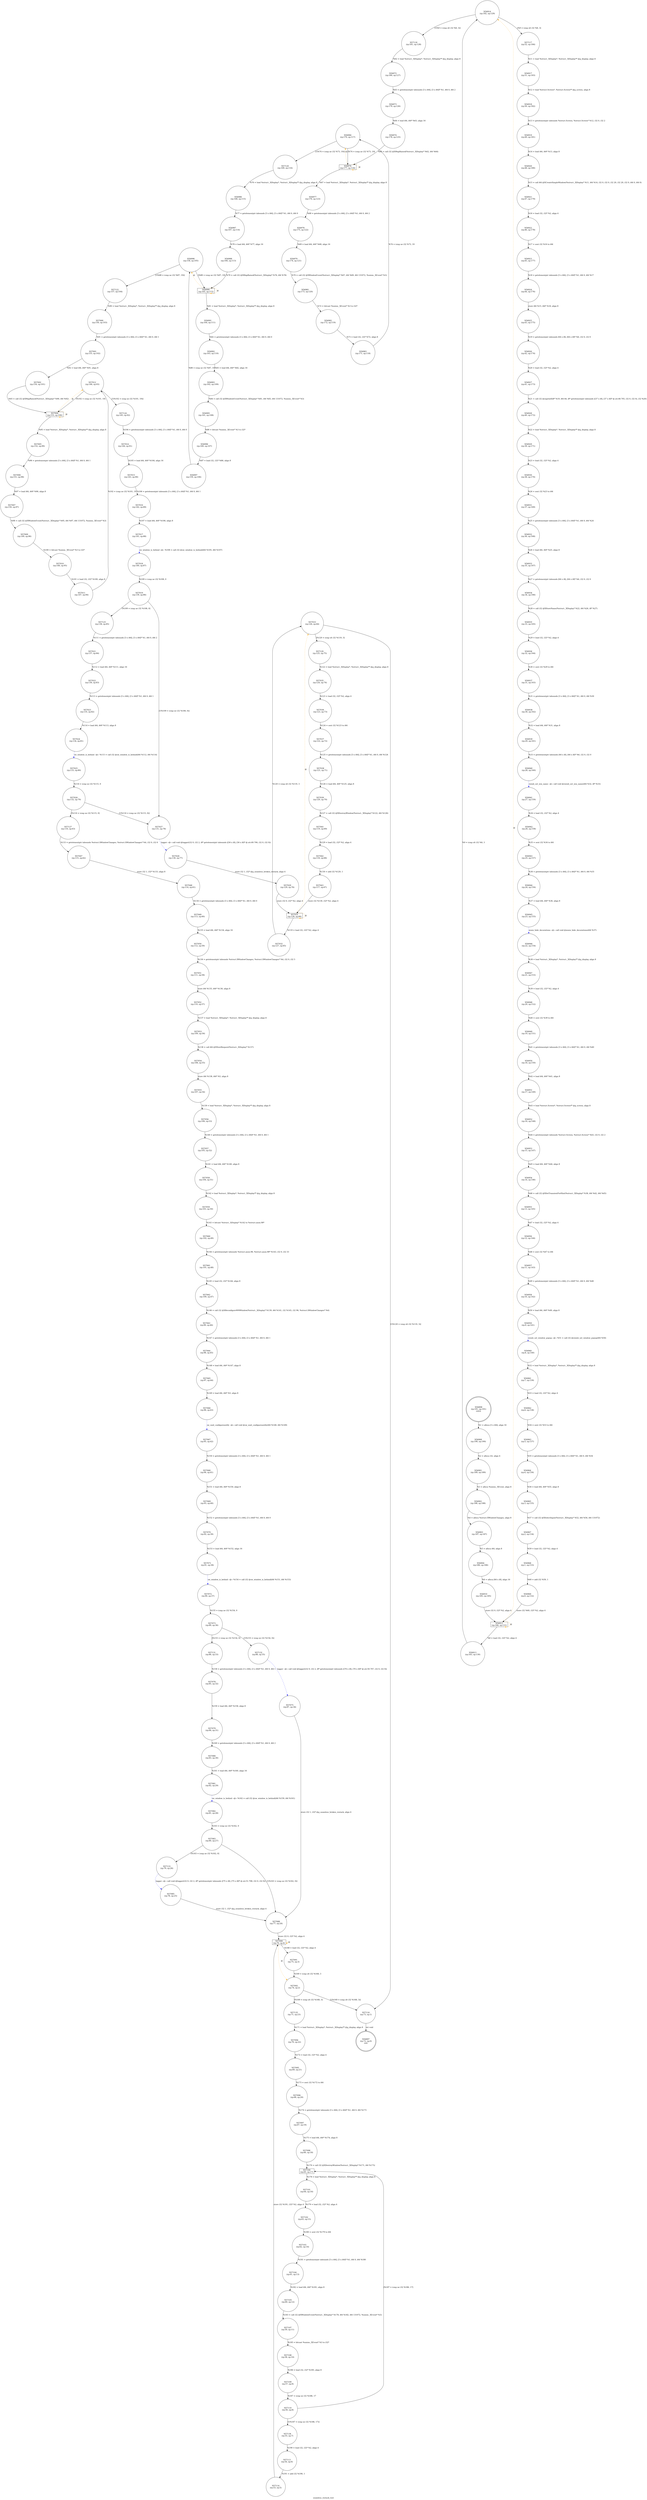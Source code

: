 digraph seamless_restack_test {
label="seamless_restack_test"
56897 [label="N56897\n(rp:72, ep:0)\nexit", shape="doublecircle"]
56898 [label="N56898\n(rp:191, ep:191)\nentry", shape="doublecircle"]
56898 -> 56900 [label="%1 = alloca [3 x i64], align 16"]
56900 [label="N56900\n(rp:190, ep:190)", shape="circle"]
56900 -> 56901 [label="%2 = alloca i32, align 4"]
56901 [label="N56901\n(rp:189, ep:189)", shape="circle"]
56901 -> 56902 [label="%3 = alloca %union._XEvent, align 8"]
56902 [label="N56902\n(rp:188, ep:188)", shape="circle"]
56902 -> 56903 [label="%4 = alloca %struct.XWindowChanges, align 8"]
56903 [label="N56903\n(rp:187, ep:187)", shape="circle"]
56903 -> 56904 [label="%5 = alloca i64, align 8"]
56904 [label="N56904\n(rp:186, ep:186)", shape="circle"]
56904 -> 56910 [label="%6 = alloca [64 x i8], align 16"]
56910 [label="N56910\n(rp:185, ep:185)", shape="circle"]
56910 -> 56912 [label="store i32 0, i32* %2, align 4"]
56912 [label="N56912\n(rp:184, ep:131)", shape="box"]
56912 -> 56913 [label="%8 = load i32, i32* %2, align 4"]
56912 -> 56912 [label="@", style="dashed", color="orange"]
56912 -> 56914 [label="@", style="dashed", color="orange"]
56913 [label="N56913\n(rp:183, ep:130)", shape="circle"]
56913 -> 56914 [label="%9 = icmp slt i32 %8, 3"]
56914 [label="N56914\n(rp:182, ep:129)", shape="circle"]
56914 -> 57117 [label="[%9 = icmp slt i32 %8, 3]"]
56914 -> 57118 [label="[!(%9 = icmp slt i32 %8, 3)]"]
56917 [label="N56917\n(rp:51, ep:183)", shape="circle"]
56917 -> 56918 [label="%12 = load %struct.Screen*, %struct.Screen** @g_screen, align 8"]
56918 [label="N56918\n(rp:50, ep:182)", shape="circle"]
56918 -> 56919 [label="%13 = getelementptr inbounds %struct.Screen, %struct.Screen* %12, i32 0, i32 2"]
56919 [label="N56919\n(rp:49, ep:181)", shape="circle"]
56919 -> 56920 [label="%14 = load i64, i64* %13, align 8"]
56920 [label="N56920\n(rp:48, ep:180)", shape="circle"]
56920 -> 56921 [label="%15 = call i64 @XCreateSimpleWindow(%struct._XDisplay* %11, i64 %14, i32 0, i32 0, i32 20, i32 20, i32 0, i64 0, i64 0)"]
56921 [label="N56921\n(rp:47, ep:179)", shape="circle"]
56921 -> 56922 [label="%16 = load i32, i32* %2, align 4"]
56922 [label="N56922\n(rp:46, ep:178)", shape="circle"]
56922 -> 56923 [label="%17 = sext i32 %16 to i64"]
56923 [label="N56923\n(rp:45, ep:177)", shape="circle"]
56923 -> 56924 [label="%18 = getelementptr inbounds [3 x i64], [3 x i64]* %1, i64 0, i64 %17"]
56924 [label="N56924\n(rp:44, ep:176)", shape="circle"]
56924 -> 56925 [label="store i64 %15, i64* %18, align 8"]
56925 [label="N56925\n(rp:43, ep:175)", shape="circle"]
56925 -> 56926 [label="%19 = getelementptr inbounds [64 x i8], [64 x i8]* %6, i32 0, i32 0"]
56926 [label="N56926\n(rp:42, ep:174)", shape="circle"]
56926 -> 56927 [label="%20 = load i32, i32* %2, align 4"]
56927 [label="N56927\n(rp:41, ep:173)", shape="circle"]
56927 -> 56928 [label="%21 = call i32 @snprintf(i8* %19, i64 64, i8* getelementptr inbounds ([37 x i8], [37 x i8]* @.str.48.705, i32 0, i32 0), i32 %20)"]
56928 [label="N56928\n(rp:40, ep:172)", shape="circle"]
56928 -> 56929 [label="%22 = load %struct._XDisplay*, %struct._XDisplay** @g_display, align 8"]
56929 [label="N56929\n(rp:39, ep:171)", shape="circle"]
56929 -> 56930 [label="%23 = load i32, i32* %2, align 4"]
56930 [label="N56930\n(rp:38, ep:170)", shape="circle"]
56930 -> 56931 [label="%24 = sext i32 %23 to i64"]
56931 [label="N56931\n(rp:37, ep:169)", shape="circle"]
56931 -> 56932 [label="%25 = getelementptr inbounds [3 x i64], [3 x i64]* %1, i64 0, i64 %24"]
56932 [label="N56932\n(rp:36, ep:168)", shape="circle"]
56932 -> 56933 [label="%26 = load i64, i64* %25, align 8"]
56933 [label="N56933\n(rp:35, ep:167)", shape="circle"]
56933 -> 56934 [label="%27 = getelementptr inbounds [64 x i8], [64 x i8]* %6, i32 0, i32 0"]
56934 [label="N56934\n(rp:34, ep:166)", shape="circle"]
56934 -> 56935 [label="%28 = call i32 @XStoreName(%struct._XDisplay* %22, i64 %26, i8* %27)"]
56935 [label="N56935\n(rp:33, ep:165)", shape="circle"]
56935 -> 56936 [label="%29 = load i32, i32* %2, align 4"]
56936 [label="N56936\n(rp:32, ep:164)", shape="circle"]
56936 -> 56937 [label="%30 = sext i32 %29 to i64"]
56937 [label="N56937\n(rp:31, ep:163)", shape="circle"]
56937 -> 56938 [label="%31 = getelementptr inbounds [3 x i64], [3 x i64]* %1, i64 0, i64 %30"]
56938 [label="N56938\n(rp:30, ep:162)", shape="circle"]
56938 -> 56939 [label="%32 = load i64, i64* %31, align 8"]
56939 [label="N56939\n(rp:29, ep:161)", shape="circle"]
56939 -> 56940 [label="%33 = getelementptr inbounds [64 x i8], [64 x i8]* %6, i32 0, i32 0"]
56940 [label="N56940\n(rp:28, ep:160)", shape="circle"]
56940 -> 56941 [label="ewmh_set_wm_name --@-- call void @ewmh_set_wm_name(i64 %32, i8* %33)", style="dashed", color="blue"]
56941 [label="N56941\n(rp:27, ep:159)", shape="circle"]
56941 -> 56942 [label="%34 = load i32, i32* %2, align 4"]
56942 [label="N56942\n(rp:26, ep:158)", shape="circle"]
56942 -> 56943 [label="%35 = sext i32 %34 to i64"]
56943 [label="N56943\n(rp:25, ep:157)", shape="circle"]
56943 -> 56944 [label="%36 = getelementptr inbounds [3 x i64], [3 x i64]* %1, i64 0, i64 %35"]
56944 [label="N56944\n(rp:24, ep:156)", shape="circle"]
56944 -> 56945 [label="%37 = load i64, i64* %36, align 8"]
56945 [label="N56945\n(rp:23, ep:155)", shape="circle"]
56945 -> 56946 [label="mwm_hide_decorations --@-- call void @mwm_hide_decorations(i64 %37)", style="dashed", color="blue"]
56946 [label="N56946\n(rp:22, ep:154)", shape="circle"]
56946 -> 56947 [label="%38 = load %struct._XDisplay*, %struct._XDisplay** @g_display, align 8"]
56947 [label="N56947\n(rp:21, ep:153)", shape="circle"]
56947 -> 56948 [label="%39 = load i32, i32* %2, align 4"]
56948 [label="N56948\n(rp:20, ep:152)", shape="circle"]
56948 -> 56949 [label="%40 = sext i32 %39 to i64"]
56949 [label="N56949\n(rp:19, ep:151)", shape="circle"]
56949 -> 56950 [label="%41 = getelementptr inbounds [3 x i64], [3 x i64]* %1, i64 0, i64 %40"]
56950 [label="N56950\n(rp:18, ep:150)", shape="circle"]
56950 -> 56951 [label="%42 = load i64, i64* %41, align 8"]
56951 [label="N56951\n(rp:17, ep:149)", shape="circle"]
56951 -> 56952 [label="%43 = load %struct.Screen*, %struct.Screen** @g_screen, align 8"]
56952 [label="N56952\n(rp:16, ep:148)", shape="circle"]
56952 -> 56953 [label="%44 = getelementptr inbounds %struct.Screen, %struct.Screen* %43, i32 0, i32 2"]
56953 [label="N56953\n(rp:15, ep:147)", shape="circle"]
56953 -> 56954 [label="%45 = load i64, i64* %44, align 8"]
56954 [label="N56954\n(rp:14, ep:146)", shape="circle"]
56954 -> 56955 [label="%46 = call i32 @XSetTransientForHint(%struct._XDisplay* %38, i64 %42, i64 %45)"]
56955 [label="N56955\n(rp:13, ep:145)", shape="circle"]
56955 -> 56956 [label="%47 = load i32, i32* %2, align 4"]
56956 [label="N56956\n(rp:12, ep:144)", shape="circle"]
56956 -> 56957 [label="%48 = sext i32 %47 to i64"]
56957 [label="N56957\n(rp:11, ep:143)", shape="circle"]
56957 -> 56958 [label="%49 = getelementptr inbounds [3 x i64], [3 x i64]* %1, i64 0, i64 %48"]
56958 [label="N56958\n(rp:10, ep:142)", shape="circle"]
56958 -> 56959 [label="%50 = load i64, i64* %49, align 8"]
56959 [label="N56959\n(rp:9, ep:141)", shape="circle"]
56959 -> 56960 [label="ewmh_set_window_popup --@-- %51 = call i32 @ewmh_set_window_popup(i64 %50)", style="dashed", color="blue"]
56960 [label="N56960\n(rp:8, ep:140)", shape="circle"]
56960 -> 56961 [label="%52 = load %struct._XDisplay*, %struct._XDisplay** @g_display, align 8"]
56961 [label="N56961\n(rp:7, ep:139)", shape="circle"]
56961 -> 56962 [label="%53 = load i32, i32* %2, align 4"]
56962 [label="N56962\n(rp:6, ep:138)", shape="circle"]
56962 -> 56963 [label="%54 = sext i32 %53 to i64"]
56963 [label="N56963\n(rp:5, ep:137)", shape="circle"]
56963 -> 56964 [label="%55 = getelementptr inbounds [3 x i64], [3 x i64]* %1, i64 0, i64 %54"]
56964 [label="N56964\n(rp:4, ep:136)", shape="circle"]
56964 -> 56965 [label="%56 = load i64, i64* %55, align 8"]
56965 [label="N56965\n(rp:3, ep:135)", shape="circle"]
56965 -> 56967 [label="%57 = call i32 @XSelectInput(%struct._XDisplay* %52, i64 %56, i64 131072)"]
56967 [label="N56967\n(rp:2, ep:134)", shape="circle"]
56967 -> 56968 [label="%59 = load i32, i32* %2, align 4"]
56968 [label="N56968\n(rp:1, ep:133)", shape="circle"]
56968 -> 56969 [label="%60 = add i32 %59, 1"]
56969 [label="N56969\n(rp:0, ep:132)", shape="circle"]
56969 -> 56912 [label="store i32 %60, i32* %2, align 4"]
56972 [label="N56972\n(rp:180, ep:127)", shape="circle"]
56972 -> 56973 [label="%63 = getelementptr inbounds [3 x i64], [3 x i64]* %1, i64 0, i64 2"]
56973 [label="N56973\n(rp:179, ep:126)", shape="circle"]
56973 -> 56974 [label="%64 = load i64, i64* %63, align 16"]
56974 [label="N56974\n(rp:178, ep:125)", shape="circle"]
56974 -> 56976 [label="%65 = call i32 @XMapRaised(%struct._XDisplay* %62, i64 %64)"]
56976 [label="N56976\n(rp:177, ep:124)", shape="box"]
56976 -> 56977 [label="%67 = load %struct._XDisplay*, %struct._XDisplay** @g_display, align 8"]
56976 -> 56976 [label="@", style="dashed", color="orange"]
56976 -> 56984 [label="@", style="dashed", color="orange"]
56977 [label="N56977\n(rp:176, ep:123)", shape="circle"]
56977 -> 56978 [label="%68 = getelementptr inbounds [3 x i64], [3 x i64]* %1, i64 0, i64 2"]
56978 [label="N56978\n(rp:175, ep:122)", shape="circle"]
56978 -> 56979 [label="%69 = load i64, i64* %68, align 16"]
56979 [label="N56979\n(rp:174, ep:121)", shape="circle"]
56979 -> 56981 [label="%70 = call i32 @XWindowEvent(%struct._XDisplay* %67, i64 %69, i64 131072, %union._XEvent* %3)"]
56981 [label="N56981\n(rp:173, ep:120)", shape="circle"]
56981 -> 56982 [label="%72 = bitcast %union._XEvent* %3 to i32*"]
56982 [label="N56982\n(rp:172, ep:119)", shape="circle"]
56982 -> 56983 [label="%73 = load i32, i32* %72, align 8"]
56983 [label="N56983\n(rp:171, ep:118)", shape="circle"]
56983 -> 56984 [label="%74 = icmp ne i32 %73, 19"]
56984 [label="N56984\n(rp:170, ep:117)", shape="circle"]
56984 -> 57120 [label="[!(%74 = icmp ne i32 %73, 19)]"]
56984 -> 56976 [label="[%74 = icmp ne i32 %73, 19]"]
56986 [label="N56986\n(rp:168, ep:115)", shape="circle"]
56986 -> 56987 [label="%77 = getelementptr inbounds [3 x i64], [3 x i64]* %1, i64 0, i64 0"]
56987 [label="N56987\n(rp:167, ep:114)", shape="circle"]
56987 -> 56988 [label="%78 = load i64, i64* %77, align 16"]
56988 [label="N56988\n(rp:166, ep:113)", shape="circle"]
56988 -> 56990 [label="%79 = call i32 @XMapRaised(%struct._XDisplay* %76, i64 %78)"]
56990 [label="N56990\n(rp:165, ep:112)", shape="box"]
56990 -> 56991 [label="%81 = load %struct._XDisplay*, %struct._XDisplay** @g_display, align 8"]
56990 -> 56990 [label="@", style="dashed", color="orange"]
56990 -> 56998 [label="@", style="dashed", color="orange"]
56991 [label="N56991\n(rp:164, ep:111)", shape="circle"]
56991 -> 56992 [label="%82 = getelementptr inbounds [3 x i64], [3 x i64]* %1, i64 0, i64 0"]
56992 [label="N56992\n(rp:163, ep:110)", shape="circle"]
56992 -> 56993 [label="%83 = load i64, i64* %82, align 16"]
56993 [label="N56993\n(rp:162, ep:109)", shape="circle"]
56993 -> 56995 [label="%84 = call i32 @XWindowEvent(%struct._XDisplay* %81, i64 %83, i64 131072, %union._XEvent* %3)"]
56995 [label="N56995\n(rp:161, ep:108)", shape="circle"]
56995 -> 56996 [label="%86 = bitcast %union._XEvent* %3 to i32*"]
56996 [label="N56996\n(rp:160, ep:107)", shape="circle"]
56996 -> 56997 [label="%87 = load i32, i32* %86, align 8"]
56997 [label="N56997\n(rp:159, ep:106)", shape="circle"]
56997 -> 56998 [label="%88 = icmp ne i32 %87, 19"]
56998 [label="N56998\n(rp:158, ep:105)", shape="circle"]
56998 -> 57122 [label="[!(%88 = icmp ne i32 %87, 19)]"]
56998 -> 56990 [label="[%88 = icmp ne i32 %87, 19]"]
57000 [label="N57000\n(rp:156, ep:103)", shape="circle"]
57000 -> 57001 [label="%91 = getelementptr inbounds [3 x i64], [3 x i64]* %1, i64 0, i64 1"]
57001 [label="N57001\n(rp:155, ep:102)", shape="circle"]
57001 -> 57002 [label="%92 = load i64, i64* %91, align 8"]
57002 [label="N57002\n(rp:154, ep:101)", shape="circle"]
57002 -> 57004 [label="%93 = call i32 @XMapRaised(%struct._XDisplay* %90, i64 %92)"]
57004 [label="N57004\n(rp:153, ep:100)", shape="box"]
57004 -> 57005 [label="%95 = load %struct._XDisplay*, %struct._XDisplay** @g_display, align 8"]
57004 -> 57004 [label="@", style="dashed", color="orange"]
57004 -> 57012 [label="@", style="dashed", color="orange"]
57005 [label="N57005\n(rp:152, ep:99)", shape="circle"]
57005 -> 57006 [label="%96 = getelementptr inbounds [3 x i64], [3 x i64]* %1, i64 0, i64 1"]
57006 [label="N57006\n(rp:151, ep:98)", shape="circle"]
57006 -> 57007 [label="%97 = load i64, i64* %96, align 8"]
57007 [label="N57007\n(rp:150, ep:97)", shape="circle"]
57007 -> 57009 [label="%98 = call i32 @XWindowEvent(%struct._XDisplay* %95, i64 %97, i64 131072, %union._XEvent* %3)"]
57009 [label="N57009\n(rp:149, ep:96)", shape="circle"]
57009 -> 57010 [label="%100 = bitcast %union._XEvent* %3 to i32*"]
57010 [label="N57010\n(rp:148, ep:95)", shape="circle"]
57010 -> 57011 [label="%101 = load i32, i32* %100, align 8"]
57011 [label="N57011\n(rp:147, ep:94)", shape="circle"]
57011 -> 57012 [label="%102 = icmp ne i32 %101, 19"]
57012 [label="N57012\n(rp:146, ep:93)", shape="circle"]
57012 -> 57124 [label="[!(%102 = icmp ne i32 %101, 19)]"]
57012 -> 57004 [label="[%102 = icmp ne i32 %101, 19]"]
57014 [label="N57014\n(rp:144, ep:91)", shape="circle"]
57014 -> 57015 [label="%105 = load i64, i64* %104, align 16"]
57015 [label="N57015\n(rp:143, ep:90)", shape="circle"]
57015 -> 57016 [label="%106 = getelementptr inbounds [3 x i64], [3 x i64]* %1, i64 0, i64 1"]
57016 [label="N57016\n(rp:142, ep:89)", shape="circle"]
57016 -> 57017 [label="%107 = load i64, i64* %106, align 8"]
57017 [label="N57017\n(rp:141, ep:88)", shape="circle"]
57017 -> 57018 [label="sw_window_is_behind --@-- %108 = call i32 @sw_window_is_behind(i64 %105, i64 %107)", style="dashed", color="blue"]
57018 [label="N57018\n(rp:140, ep:87)", shape="circle"]
57018 -> 57019 [label="%109 = icmp ne i32 %108, 0"]
57019 [label="N57019\n(rp:139, ep:86)", shape="circle"]
57019 -> 57125 [label="[%109 = icmp ne i32 %108, 0]"]
57019 -> 57027 [label="[!(%109 = icmp ne i32 %108, 0)]"]
57021 [label="N57021\n(rp:137, ep:84)", shape="circle"]
57021 -> 57022 [label="%112 = load i64, i64* %111, align 16"]
57022 [label="N57022\n(rp:136, ep:83)", shape="circle"]
57022 -> 57023 [label="%113 = getelementptr inbounds [3 x i64], [3 x i64]* %1, i64 0, i64 1"]
57023 [label="N57023\n(rp:135, ep:82)", shape="circle"]
57023 -> 57024 [label="%114 = load i64, i64* %113, align 8"]
57024 [label="N57024\n(rp:134, ep:81)", shape="circle"]
57024 -> 57025 [label="sw_window_is_behind --@-- %115 = call i32 @sw_window_is_behind(i64 %112, i64 %114)", style="dashed", color="blue"]
57025 [label="N57025\n(rp:133, ep:80)", shape="circle"]
57025 -> 57026 [label="%116 = icmp ne i32 %115, 0"]
57026 [label="N57026\n(rp:132, ep:79)", shape="circle"]
57026 -> 57127 [label="[%116 = icmp ne i32 %115, 0]"]
57026 -> 57027 [label="[!(%116 = icmp ne i32 %115, 0)]"]
57027 [label="N57027\n(rp:131, ep:78)", shape="circle"]
57027 -> 57028 [label="logger --@-- call void @logger(i32 0, i32 2, i8* getelementptr inbounds ([56 x i8], [56 x i8]* @.str.49.706, i32 0, i32 0))", style="dashed", color="blue"]
57028 [label="N57028\n(rp:130, ep:77)", shape="circle"]
57028 -> 57029 [label="store i32 1, i32* @g_seamless_broken_restack, align 4"]
57029 [label="N57029\n(rp:129, ep:76)", shape="circle"]
57029 -> 57031 [label="store i32 0, i32* %2, align 4"]
57031 [label="N57031\n(rp:128, ep:66)", shape="box"]
57031 -> 57032 [label="%119 = load i32, i32* %2, align 4"]
57031 -> 57031 [label="@", style="dashed", color="orange"]
57031 -> 57033 [label="@", style="dashed", color="orange"]
57032 [label="N57032\n(rp:127, ep:65)", shape="circle"]
57032 -> 57033 [label="%120 = icmp slt i32 %119, 3"]
57033 [label="N57033\n(rp:126, ep:64)", shape="circle"]
57033 -> 57129 [label="[%120 = icmp slt i32 %119, 3]"]
57033 -> 57116 [label="[!(%120 = icmp slt i32 %119, 3)]"]
57035 [label="N57035\n(rp:124, ep:74)", shape="circle"]
57035 -> 57036 [label="%123 = load i32, i32* %2, align 4"]
57036 [label="N57036\n(rp:123, ep:73)", shape="circle"]
57036 -> 57037 [label="%124 = sext i32 %123 to i64"]
57037 [label="N57037\n(rp:122, ep:72)", shape="circle"]
57037 -> 57038 [label="%125 = getelementptr inbounds [3 x i64], [3 x i64]* %1, i64 0, i64 %124"]
57038 [label="N57038\n(rp:121, ep:71)", shape="circle"]
57038 -> 57039 [label="%126 = load i64, i64* %125, align 8"]
57039 [label="N57039\n(rp:120, ep:70)", shape="circle"]
57039 -> 57041 [label="%127 = call i32 @XDestroyWindow(%struct._XDisplay* %122, i64 %126)"]
57041 [label="N57041\n(rp:119, ep:69)", shape="circle"]
57041 -> 57042 [label="%129 = load i32, i32* %2, align 4"]
57042 [label="N57042\n(rp:118, ep:68)", shape="circle"]
57042 -> 57043 [label="%130 = add i32 %129, 1"]
57043 [label="N57043\n(rp:117, ep:67)", shape="circle"]
57043 -> 57031 [label="store i32 %130, i32* %2, align 4"]
57047 [label="N57047\n(rp:115, ep:62)", shape="circle"]
57047 -> 57048 [label="store i32 1, i32* %133, align 8"]
57048 [label="N57048\n(rp:114, ep:61)", shape="circle"]
57048 -> 57049 [label="%134 = getelementptr inbounds [3 x i64], [3 x i64]* %1, i64 0, i64 0"]
57049 [label="N57049\n(rp:113, ep:60)", shape="circle"]
57049 -> 57050 [label="%135 = load i64, i64* %134, align 16"]
57050 [label="N57050\n(rp:112, ep:59)", shape="circle"]
57050 -> 57051 [label="%136 = getelementptr inbounds %struct.XWindowChanges, %struct.XWindowChanges* %4, i32 0, i32 5"]
57051 [label="N57051\n(rp:111, ep:58)", shape="circle"]
57051 -> 57052 [label="store i64 %135, i64* %136, align 8"]
57052 [label="N57052\n(rp:110, ep:57)", shape="circle"]
57052 -> 57053 [label="%137 = load %struct._XDisplay*, %struct._XDisplay** @g_display, align 8"]
57053 [label="N57053\n(rp:109, ep:56)", shape="circle"]
57053 -> 57054 [label="%138 = call i64 @XNextRequest(%struct._XDisplay* %137)"]
57054 [label="N57054\n(rp:108, ep:55)", shape="circle"]
57054 -> 57055 [label="store i64 %138, i64* %5, align 8"]
57055 [label="N57055\n(rp:107, ep:54)", shape="circle"]
57055 -> 57056 [label="%139 = load %struct._XDisplay*, %struct._XDisplay** @g_display, align 8"]
57056 [label="N57056\n(rp:106, ep:53)", shape="circle"]
57056 -> 57057 [label="%140 = getelementptr inbounds [3 x i64], [3 x i64]* %1, i64 0, i64 1"]
57057 [label="N57057\n(rp:105, ep:52)", shape="circle"]
57057 -> 57058 [label="%141 = load i64, i64* %140, align 8"]
57058 [label="N57058\n(rp:104, ep:51)", shape="circle"]
57058 -> 57059 [label="%142 = load %struct._XDisplay*, %struct._XDisplay** @g_display, align 8"]
57059 [label="N57059\n(rp:103, ep:50)", shape="circle"]
57059 -> 57060 [label="%143 = bitcast %struct._XDisplay* %142 to %struct.anon.98*"]
57060 [label="N57060\n(rp:102, ep:49)", shape="circle"]
57060 -> 57061 [label="%144 = getelementptr inbounds %struct.anon.98, %struct.anon.98* %143, i32 0, i32 33"]
57061 [label="N57061\n(rp:101, ep:48)", shape="circle"]
57061 -> 57062 [label="%145 = load i32, i32* %144, align 8"]
57062 [label="N57062\n(rp:100, ep:47)", shape="circle"]
57062 -> 57063 [label="%146 = call i32 @XReconfigureWMWindow(%struct._XDisplay* %139, i64 %141, i32 %145, i32 96, %struct.XWindowChanges* %4)"]
57063 [label="N57063\n(rp:99, ep:46)", shape="circle"]
57063 -> 57064 [label="%147 = getelementptr inbounds [3 x i64], [3 x i64]* %1, i64 0, i64 1"]
57064 [label="N57064\n(rp:98, ep:45)", shape="circle"]
57064 -> 57065 [label="%148 = load i64, i64* %147, align 8"]
57065 [label="N57065\n(rp:97, ep:44)", shape="circle"]
57065 -> 57066 [label="%149 = load i64, i64* %5, align 8"]
57066 [label="N57066\n(rp:96, ep:43)", shape="circle"]
57066 -> 57067 [label="sw_wait_configurenotify --@-- call void @sw_wait_configurenotify(i64 %148, i64 %149)", style="dashed", color="blue"]
57067 [label="N57067\n(rp:95, ep:42)", shape="circle"]
57067 -> 57068 [label="%150 = getelementptr inbounds [3 x i64], [3 x i64]* %1, i64 0, i64 1"]
57068 [label="N57068\n(rp:94, ep:41)", shape="circle"]
57068 -> 57069 [label="%151 = load i64, i64* %150, align 8"]
57069 [label="N57069\n(rp:93, ep:40)", shape="circle"]
57069 -> 57070 [label="%152 = getelementptr inbounds [3 x i64], [3 x i64]* %1, i64 0, i64 0"]
57070 [label="N57070\n(rp:92, ep:39)", shape="circle"]
57070 -> 57071 [label="%153 = load i64, i64* %152, align 16"]
57071 [label="N57071\n(rp:91, ep:38)", shape="circle"]
57071 -> 57072 [label="sw_window_is_behind --@-- %154 = call i32 @sw_window_is_behind(i64 %151, i64 %153)", style="dashed", color="blue"]
57072 [label="N57072\n(rp:90, ep:37)", shape="circle"]
57072 -> 57073 [label="%155 = icmp ne i32 %154, 0"]
57073 [label="N57073\n(rp:89, ep:36)", shape="circle"]
57073 -> 57131 [label="[%155 = icmp ne i32 %154, 0]"]
57073 -> 57132 [label="[!(%155 = icmp ne i32 %154, 0)]"]
57075 [label="N57075\n(rp:87, ep:34)", shape="circle"]
57075 -> 57088 [label="store i32 1, i32* @g_seamless_broken_restack, align 4"]
57078 [label="N57078\n(rp:85, ep:32)", shape="circle"]
57078 -> 57079 [label="%159 = load i64, i64* %158, align 8"]
57079 [label="N57079\n(rp:84, ep:31)", shape="circle"]
57079 -> 57080 [label="%160 = getelementptr inbounds [3 x i64], [3 x i64]* %1, i64 0, i64 2"]
57080 [label="N57080\n(rp:83, ep:30)", shape="circle"]
57080 -> 57081 [label="%161 = load i64, i64* %160, align 16"]
57081 [label="N57081\n(rp:82, ep:29)", shape="circle"]
57081 -> 57082 [label="sw_window_is_behind --@-- %162 = call i32 @sw_window_is_behind(i64 %159, i64 %161)", style="dashed", color="blue"]
57082 [label="N57082\n(rp:81, ep:28)", shape="circle"]
57082 -> 57083 [label="%163 = icmp ne i32 %162, 0"]
57083 [label="N57083\n(rp:80, ep:27)", shape="circle"]
57083 -> 57133 [label="[%163 = icmp ne i32 %162, 0]"]
57083 -> 57088 [label="[!(%163 = icmp ne i32 %162, 0)]"]
57085 [label="N57085\n(rp:78, ep:25)", shape="circle"]
57085 -> 57088 [label="store i32 1, i32* @g_seamless_broken_restack, align 4"]
57088 [label="N57088\n(rp:77, ep:24)", shape="circle"]
57088 -> 57090 [label="store i32 0, i32* %2, align 4"]
57090 [label="N57090\n(rp:76, ep:4)", shape="box"]
57090 -> 57091 [label="%168 = load i32, i32* %2, align 4"]
57090 -> 57090 [label="@", style="dashed", color="orange"]
57090 -> 57092 [label="@", style="dashed", color="orange"]
57091 [label="N57091\n(rp:75, ep:3)", shape="circle"]
57091 -> 57092 [label="%169 = icmp slt i32 %168, 3"]
57092 [label="N57092\n(rp:74, ep:2)", shape="circle"]
57092 -> 57135 [label="[%169 = icmp slt i32 %168, 3]"]
57092 -> 57116 [label="[!(%169 = icmp slt i32 %168, 3)]"]
57094 [label="N57094\n(rp:70, ep:22)", shape="circle"]
57094 -> 57095 [label="%172 = load i32, i32* %2, align 4"]
57095 [label="N57095\n(rp:69, ep:21)", shape="circle"]
57095 -> 57096 [label="%173 = sext i32 %172 to i64"]
57096 [label="N57096\n(rp:68, ep:20)", shape="circle"]
57096 -> 57097 [label="%174 = getelementptr inbounds [3 x i64], [3 x i64]* %1, i64 0, i64 %173"]
57097 [label="N57097\n(rp:67, ep:19)", shape="circle"]
57097 -> 57098 [label="%175 = load i64, i64* %174, align 8"]
57098 [label="N57098\n(rp:66, ep:18)", shape="circle"]
57098 -> 57100 [label="%176 = call i32 @XDestroyWindow(%struct._XDisplay* %171, i64 %175)"]
57100 [label="N57100\n(rp:65, ep:17)", shape="box"]
57100 -> 57101 [label="%178 = load %struct._XDisplay*, %struct._XDisplay** @g_display, align 8"]
57101 [label="N57101\n(rp:64, ep:16)", shape="circle"]
57101 -> 57102 [label="%179 = load i32, i32* %2, align 4"]
57102 [label="N57102\n(rp:63, ep:15)", shape="circle"]
57102 -> 57103 [label="%180 = sext i32 %179 to i64"]
57103 [label="N57103\n(rp:62, ep:14)", shape="circle"]
57103 -> 57104 [label="%181 = getelementptr inbounds [3 x i64], [3 x i64]* %1, i64 0, i64 %180"]
57104 [label="N57104\n(rp:61, ep:13)", shape="circle"]
57104 -> 57105 [label="%182 = load i64, i64* %181, align 8"]
57105 [label="N57105\n(rp:60, ep:12)", shape="circle"]
57105 -> 57107 [label="%183 = call i32 @XWindowEvent(%struct._XDisplay* %178, i64 %182, i64 131072, %union._XEvent* %3)"]
57107 [label="N57107\n(rp:59, ep:11)", shape="circle"]
57107 -> 57108 [label="%185 = bitcast %union._XEvent* %3 to i32*"]
57108 [label="N57108\n(rp:58, ep:10)", shape="circle"]
57108 -> 57109 [label="%186 = load i32, i32* %185, align 8"]
57109 [label="N57109\n(rp:57, ep:9)", shape="circle"]
57109 -> 57110 [label="%187 = icmp ne i32 %186, 17"]
57110 [label="N57110\n(rp:56, ep:8)", shape="circle"]
57110 -> 57138 [label="[!(%187 = icmp ne i32 %186, 17)]"]
57110 -> 57100 [label="[%187 = icmp ne i32 %186, 17]"]
57113 [label="N57113\n(rp:54, ep:6)", shape="circle"]
57113 -> 57114 [label="%191 = add i32 %190, 1"]
57114 [label="N57114\n(rp:53, ep:5)", shape="circle"]
57114 -> 57090 [label="store i32 %191, i32* %2, align 4"]
57116 [label="N57116\n(rp:73, ep:1)", shape="circle"]
57116 -> 56897 [label="ret void"]
57117 [label="N57117\n(rp:52, ep:184)", shape="circle"]
57117 -> 56917 [label="%11 = load %struct._XDisplay*, %struct._XDisplay** @g_display, align 8"]
57118 [label="N57118\n(rp:181, ep:128)", shape="circle"]
57118 -> 56972 [label="%62 = load %struct._XDisplay*, %struct._XDisplay** @g_display, align 8"]
57120 [label="N57120\n(rp:169, ep:116)", shape="circle"]
57120 -> 56986 [label="%76 = load %struct._XDisplay*, %struct._XDisplay** @g_display, align 8"]
57122 [label="N57122\n(rp:157, ep:104)", shape="circle"]
57122 -> 57000 [label="%90 = load %struct._XDisplay*, %struct._XDisplay** @g_display, align 8"]
57124 [label="N57124\n(rp:145, ep:92)", shape="circle"]
57124 -> 57014 [label="%104 = getelementptr inbounds [3 x i64], [3 x i64]* %1, i64 0, i64 0"]
57125 [label="N57125\n(rp:138, ep:85)", shape="circle"]
57125 -> 57021 [label="%111 = getelementptr inbounds [3 x i64], [3 x i64]* %1, i64 0, i64 2"]
57127 [label="N57127\n(rp:116, ep:63)", shape="circle"]
57127 -> 57047 [label="%133 = getelementptr inbounds %struct.XWindowChanges, %struct.XWindowChanges* %4, i32 0, i32 6"]
57129 [label="N57129\n(rp:125, ep:75)", shape="circle"]
57129 -> 57035 [label="%122 = load %struct._XDisplay*, %struct._XDisplay** @g_display, align 8"]
57131 [label="N57131\n(rp:86, ep:33)", shape="circle"]
57131 -> 57078 [label="%158 = getelementptr inbounds [3 x i64], [3 x i64]* %1, i64 0, i64 1"]
57132 [label="N57132\n(rp:88, ep:35)", shape="circle"]
57132 -> 57075 [label="logger --@-- call void @logger(i32 0, i32 2, i8* getelementptr inbounds ([76 x i8], [76 x i8]* @.str.50.707, i32 0, i32 0))", style="dashed", color="blue"]
57133 [label="N57133\n(rp:79, ep:26)", shape="circle"]
57133 -> 57085 [label="logger --@-- call void @logger(i32 0, i32 2, i8* getelementptr inbounds ([75 x i8], [75 x i8]* @.str.51.708, i32 0, i32 0))", style="dashed", color="blue"]
57135 [label="N57135\n(rp:71, ep:23)", shape="circle"]
57135 -> 57094 [label="%171 = load %struct._XDisplay*, %struct._XDisplay** @g_display, align 8"]
57138 [label="N57138\n(rp:55, ep:7)", shape="circle"]
57138 -> 57113 [label="%190 = load i32, i32* %2, align 4"]
}
